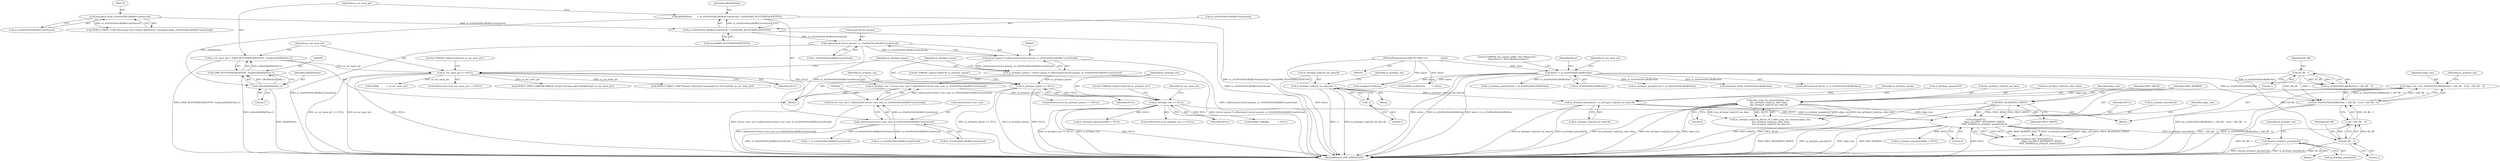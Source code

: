 digraph "0_Android_7558d03e6498e970b761aa44fff6b2c659202d95_2@API" {
"1000522" [label="(Call,close(m_pOutput_pmem[i].fd))"];
"1000491" [label="(Call,mmap(NULL,\n                        align_size,PROT_READ|PROT_WRITE,\n                        MAP_SHARED,m_pOutput_pmem[i].fd,0))"];
"1000228" [label="(Call,m_pOutput_ion == NULL)"];
"1000217" [label="(Call,m_pOutput_ion = (struct venc_ion *) calloc(sizeof (struct venc_ion), m_sOutPortDef.nBufferCountActual))"];
"1000219" [label="(Call,(struct venc_ion *) calloc(sizeof (struct venc_ion), m_sOutPortDef.nBufferCountActual))"];
"1000221" [label="(Call,calloc(sizeof (struct venc_ion), m_sOutPortDef.nBufferCountActual))"];
"1000202" [label="(Call,calloc(sizeof (struct pmem), m_sOutPortDef.nBufferCountActual))"];
"1000176" [label="(Call,m_sOutPortDef.nBufferCountActual * sizeof(OMX_BUFFERHEADERTYPE))"];
"1000169" [label="(Call,(unsigned int)m_sOutPortDef.nBufferCountActual)"];
"1000209" [label="(Call,m_pOutput_pmem == NULL)"];
"1000198" [label="(Call,m_pOutput_pmem = (struct pmem *) calloc(sizeof (struct pmem), m_sOutPortDef.nBufferCountActual))"];
"1000200" [label="(Call,(struct pmem *) calloc(sizeof (struct pmem), m_sOutPortDef.nBufferCountActual))"];
"1000190" [label="(Call,m_out_mem_ptr == NULL)"];
"1000182" [label="(Call,m_out_mem_ptr = (OMX_BUFFERHEADERTYPE  *)calloc(nBufHdrSize,1))"];
"1000184" [label="(Call,(OMX_BUFFERHEADERTYPE  *)calloc(nBufHdrSize,1))"];
"1000186" [label="(Call,calloc(nBufHdrSize,1))"];
"1000174" [label="(Call,nBufHdrSize        = m_sOutPortDef.nBufferCountActual * sizeof(OMX_BUFFERHEADERTYPE))"];
"1000415" [label="(Call,alloc_map_ion_memory(align_size,\n &m_pOutput_ion[i].ion_alloc_data,\n &m_pOutput_ion[i].fd_ion_data,0))"];
"1000395" [label="(Call,align_size = (m_sOutPortDef.nBufferSize + (SZ_4K - 1)) & ~(SZ_4K - 1))"];
"1000397" [label="(Call,(m_sOutPortDef.nBufferSize + (SZ_4K - 1)) & ~(SZ_4K - 1))"];
"1000138" [label="(Call,bytes != m_sOutPortDef.nBufferSize)"];
"1000108" [label="(MethodParameterIn,OMX_IN OMX_U32                   bytes)"];
"1000402" [label="(Call,SZ_4K - 1)"];
"1000405" [label="(Call,~(SZ_4K - 1))"];
"1000406" [label="(Call,SZ_4K - 1)"];
"1000494" [label="(Call,PROT_READ|PROT_WRITE)"];
"1000443" [label="(Call,m_pOutput_pmem[i].fd = m_pOutput_ion[i].fd_ion_data.fd)"];
"1000313" [label="(Call,m_pOutput_ion[i].fd_ion_data.fd=-1)"];
"1000321" [label="(Call,-1)"];
"1000423" [label="(Call,&m_pOutput_ion[i].fd_ion_data)"];
"1000219" [label="(Call,(struct venc_ion *) calloc(sizeof (struct venc_ion), m_sOutPortDef.nBufferCountActual))"];
"1000249" [label="(Call,i < m_sOutPortDef.nBufferCountActual)"];
"1000191" [label="(Identifier,m_out_mem_ptr)"];
"1000498" [label="(Call,m_pOutput_pmem[i].fd)"];
"1000176" [label="(Call,m_sOutPortDef.nBufferCountActual * sizeof(OMX_BUFFERHEADERTYPE))"];
"1000199" [label="(Identifier,m_pOutput_pmem)"];
"1000406" [label="(Call,SZ_4K - 1)"];
"1000394" [label="(Block,)"];
"1000192" [label="(Identifier,NULL)"];
"1000229" [label="(Identifier,m_pOutput_ion)"];
"1000407" [label="(Identifier,SZ_4K)"];
"1000396" [label="(Identifier,align_size)"];
"1000239" [label="(Call,bufHdr          =  m_out_mem_ptr)"];
"1000230" [label="(Identifier,NULL)"];
"1000398" [label="(Call,m_sOutPortDef.nBufferSize + (SZ_4K - 1))"];
"1000270" [label="(Call,bufHdr->nAllocLen          = bytes)"];
"1000222" [label="(Call,sizeof (struct venc_ion))"];
"1000344" [label="(Call,i< m_sOutPortDef.nBufferCountActual)"];
"1000186" [label="(Call,calloc(nBufHdrSize,1))"];
"1000327" [label="(Identifier,m_pOutput_ion)"];
"1000183" [label="(Identifier,m_out_mem_ptr)"];
"1000512" [label="(Block,)"];
"1000495" [label="(Identifier,PROT_READ)"];
"1000228" [label="(Call,m_pOutput_ion == NULL)"];
"1000449" [label="(Call,m_pOutput_ion[i].fd_ion_data.fd)"];
"1000515" [label="(Call,m_pOutput_pmem[i].buffer = NULL)"];
"1000580" [label="(Call,m_pOutput_pmem[i].size = m_sOutPortDef.nBufferSize)"];
"1000493" [label="(Identifier,align_size)"];
"1000531" [label="(Identifier,m_pOutput_ion)"];
"1000522" [label="(Call,close(m_pOutput_pmem[i].fd))"];
"1000497" [label="(Identifier,MAP_SHARED)"];
"1000177" [label="(Call,m_sOutPortDef.nBufferCountActual)"];
"1000203" [label="(Call,sizeof (struct pmem))"];
"1000211" [label="(Identifier,NULL)"];
"1000140" [label="(Call,m_sOutPortDef.nBufferSize)"];
"1000456" [label="(Call,m_pOutput_pmem[i].size = m_sOutPortDef.nBufferSize)"];
"1000167" [label="(Call,DEBUG_PRINT_LOW(\"Allocating First Output Buffer(%u)\",(unsigned int)m_sOutPortDef.nBufferCountActual))"];
"1000290" [label="(Call,bufHdr->pBuffer            = NULL)"];
"1000205" [label="(Call,m_sOutPortDef.nBufferCountActual)"];
"1000174" [label="(Call,nBufHdrSize        = m_sOutPortDef.nBufferCountActual * sizeof(OMX_BUFFERHEADERTYPE))"];
"1000412" [label="(Identifier,m_pOutput_ion)"];
"1000417" [label="(Call,&m_pOutput_ion[i].ion_alloc_data)"];
"1000149" [label="(Call,(unsigned int)m_sOutPortDef.nBufferSize)"];
"1000523" [label="(Call,m_pOutput_pmem[i].fd)"];
"1000503" [label="(Literal,0)"];
"1000184" [label="(Call,(OMX_BUFFERHEADERTYPE  *)calloc(nBufHdrSize,1))"];
"1000190" [label="(Call,m_out_mem_ptr == NULL)"];
"1000182" [label="(Call,m_out_mem_ptr = (OMX_BUFFERHEADERTYPE  *)calloc(nBufHdrSize,1))"];
"1000233" [label="(Literal,\"ERROR: calloc() Failed for m_pOutput_ion\")"];
"1000313" [label="(Call,m_pOutput_ion[i].fd_ion_data.fd=-1)"];
"1000221" [label="(Call,calloc(sizeof (struct venc_ion), m_sOutPortDef.nBufferCountActual))"];
"1000139" [label="(Identifier,bytes)"];
"1000237" [label="(Identifier,m_out_mem_ptr)"];
"1000217" [label="(Call,m_pOutput_ion = (struct venc_ion *) calloc(sizeof (struct venc_ion), m_sOutPortDef.nBufferCountActual))"];
"1000224" [label="(Call,m_sOutPortDef.nBufferCountActual)"];
"1000403" [label="(Identifier,SZ_4K)"];
"1000138" [label="(Call,bytes != m_sOutPortDef.nBufferSize)"];
"1000492" [label="(Identifier,NULL)"];
"1000494" [label="(Call,PROT_READ|PROT_WRITE)"];
"1000158" [label="(Identifier,m_out_mem_ptr)"];
"1000651" [label="(MethodReturn,OMX_ERRORTYPE)"];
"1000187" [label="(Identifier,nBufHdrSize)"];
"1000496" [label="(Identifier,PROT_WRITE)"];
"1000395" [label="(Call,align_size = (m_sOutPortDef.nBufferSize + (SZ_4K - 1)) & ~(SZ_4K - 1))"];
"1000169" [label="(Call,(unsigned int)m_sOutPortDef.nBufferCountActual)"];
"1000189" [label="(ControlStructure,if (m_out_mem_ptr == NULL))"];
"1000209" [label="(Call,m_pOutput_pmem == NULL)"];
"1000256" [label="(Block,)"];
"1000188" [label="(Literal,1)"];
"1000200" [label="(Call,(struct pmem *) calloc(sizeof (struct pmem), m_sOutPortDef.nBufferCountActual))"];
"1000314" [label="(Call,m_pOutput_ion[i].fd_ion_data.fd)"];
"1000472" [label="(Call,m_pOutput_pmem[i].buffer = NULL)"];
"1000322" [label="(Literal,1)"];
"1000159" [label="(Block,)"];
"1000443" [label="(Call,m_pOutput_pmem[i].fd = m_pOutput_ion[i].fd_ion_data.fd)"];
"1000429" [label="(Literal,0)"];
"1000195" [label="(Literal,\"ERROR: calloc() Failed for m_out_mem_ptr\")"];
"1000218" [label="(Identifier,m_pOutput_ion)"];
"1000180" [label="(Call,sizeof(OMX_BUFFERHEADERTYPE))"];
"1000409" [label="(Call,m_pOutput_ion[i].ion_device_fd = alloc_map_ion_memory(align_size,\n &m_pOutput_ion[i].ion_alloc_data,\n &m_pOutput_ion[i].fd_ion_data,0))"];
"1000137" [label="(ControlStructure,if (bytes != m_sOutPortDef.nBufferSize))"];
"1000202" [label="(Call,calloc(sizeof (struct pmem), m_sOutPortDef.nBufferCountActual))"];
"1000198" [label="(Call,m_pOutput_pmem = (struct pmem *) calloc(sizeof (struct pmem), m_sOutPortDef.nBufferCountActual))"];
"1000459" [label="(Identifier,m_pOutput_pmem)"];
"1000491" [label="(Call,mmap(NULL,\n                        align_size,PROT_READ|PROT_WRITE,\n                        MAP_SHARED,m_pOutput_pmem[i].fd,0))"];
"1000397" [label="(Call,(m_sOutPortDef.nBufferSize + (SZ_4K - 1)) & ~(SZ_4K - 1))"];
"1000146" [label="(Call,(unsigned int)bytes)"];
"1000175" [label="(Identifier,nBufHdrSize)"];
"1000415" [label="(Call,alloc_map_ion_memory(align_size,\n &m_pOutput_ion[i].ion_alloc_data,\n &m_pOutput_ion[i].fd_ion_data,0))"];
"1000108" [label="(MethodParameterIn,OMX_IN OMX_U32                   bytes)"];
"1000416" [label="(Identifier,align_size)"];
"1000214" [label="(Literal,\"ERROR: calloc() Failed for m_pOutput_pmem\")"];
"1000402" [label="(Call,SZ_4K - 1)"];
"1000334" [label="(Call,DEBUG_PRINT_ERROR(\"ERROR: Output buf mem alloc failed[0x%p]\",m_out_mem_ptr))"];
"1000444" [label="(Call,m_pOutput_pmem[i].fd)"];
"1000489" [label="(Call,(unsigned char *)mmap(NULL,\n                        align_size,PROT_READ|PROT_WRITE,\n                        MAP_SHARED,m_pOutput_pmem[i].fd,0))"];
"1000242" [label="(Call,DEBUG_PRINT_LOW(\"Memory Allocation Succeeded for OUT port%p\",m_out_mem_ptr))"];
"1000210" [label="(Identifier,m_pOutput_pmem)"];
"1000404" [label="(Literal,1)"];
"1000208" [label="(ControlStructure,if (m_pOutput_pmem == NULL))"];
"1000227" [label="(ControlStructure,if (m_pOutput_ion == NULL))"];
"1000408" [label="(Literal,1)"];
"1000145" [label="(Literal,\"ERROR: use_output_buffer: Size Mismatch!! \"\n \"bytes[%u] != Port.nBufferSize[%u]\")"];
"1000321" [label="(Call,-1)"];
"1000171" [label="(Call,m_sOutPortDef.nBufferCountActual)"];
"1000405" [label="(Call,~(SZ_4K - 1))"];
"1000522" -> "1000512"  [label="AST: "];
"1000522" -> "1000523"  [label="CFG: "];
"1000523" -> "1000522"  [label="AST: "];
"1000531" -> "1000522"  [label="CFG: "];
"1000522" -> "1000651"  [label="DDG: close(m_pOutput_pmem[i].fd)"];
"1000522" -> "1000651"  [label="DDG: m_pOutput_pmem[i].fd"];
"1000491" -> "1000522"  [label="DDG: m_pOutput_pmem[i].fd"];
"1000491" -> "1000489"  [label="AST: "];
"1000491" -> "1000503"  [label="CFG: "];
"1000492" -> "1000491"  [label="AST: "];
"1000493" -> "1000491"  [label="AST: "];
"1000494" -> "1000491"  [label="AST: "];
"1000497" -> "1000491"  [label="AST: "];
"1000498" -> "1000491"  [label="AST: "];
"1000503" -> "1000491"  [label="AST: "];
"1000489" -> "1000491"  [label="CFG: "];
"1000491" -> "1000651"  [label="DDG: PROT_READ|PROT_WRITE"];
"1000491" -> "1000651"  [label="DDG: m_pOutput_pmem[i].fd"];
"1000491" -> "1000651"  [label="DDG: align_size"];
"1000491" -> "1000651"  [label="DDG: MAP_SHARED"];
"1000491" -> "1000651"  [label="DDG: NULL"];
"1000491" -> "1000489"  [label="DDG: NULL"];
"1000491" -> "1000489"  [label="DDG: MAP_SHARED"];
"1000491" -> "1000489"  [label="DDG: 0"];
"1000491" -> "1000489"  [label="DDG: m_pOutput_pmem[i].fd"];
"1000491" -> "1000489"  [label="DDG: align_size"];
"1000491" -> "1000489"  [label="DDG: PROT_READ|PROT_WRITE"];
"1000228" -> "1000491"  [label="DDG: NULL"];
"1000415" -> "1000491"  [label="DDG: align_size"];
"1000494" -> "1000491"  [label="DDG: PROT_READ"];
"1000494" -> "1000491"  [label="DDG: PROT_WRITE"];
"1000443" -> "1000491"  [label="DDG: m_pOutput_pmem[i].fd"];
"1000491" -> "1000515"  [label="DDG: NULL"];
"1000228" -> "1000227"  [label="AST: "];
"1000228" -> "1000230"  [label="CFG: "];
"1000229" -> "1000228"  [label="AST: "];
"1000230" -> "1000228"  [label="AST: "];
"1000233" -> "1000228"  [label="CFG: "];
"1000237" -> "1000228"  [label="CFG: "];
"1000228" -> "1000651"  [label="DDG: m_pOutput_ion == NULL"];
"1000228" -> "1000651"  [label="DDG: m_pOutput_ion"];
"1000228" -> "1000651"  [label="DDG: NULL"];
"1000217" -> "1000228"  [label="DDG: m_pOutput_ion"];
"1000209" -> "1000228"  [label="DDG: NULL"];
"1000228" -> "1000290"  [label="DDG: NULL"];
"1000228" -> "1000472"  [label="DDG: NULL"];
"1000217" -> "1000159"  [label="AST: "];
"1000217" -> "1000219"  [label="CFG: "];
"1000218" -> "1000217"  [label="AST: "];
"1000219" -> "1000217"  [label="AST: "];
"1000229" -> "1000217"  [label="CFG: "];
"1000217" -> "1000651"  [label="DDG: (struct venc_ion *) calloc(sizeof (struct venc_ion), m_sOutPortDef.nBufferCountActual)"];
"1000219" -> "1000217"  [label="DDG: calloc(sizeof (struct venc_ion), m_sOutPortDef.nBufferCountActual)"];
"1000219" -> "1000221"  [label="CFG: "];
"1000220" -> "1000219"  [label="AST: "];
"1000221" -> "1000219"  [label="AST: "];
"1000219" -> "1000651"  [label="DDG: calloc(sizeof (struct venc_ion), m_sOutPortDef.nBufferCountActual)"];
"1000221" -> "1000219"  [label="DDG: m_sOutPortDef.nBufferCountActual"];
"1000221" -> "1000224"  [label="CFG: "];
"1000222" -> "1000221"  [label="AST: "];
"1000224" -> "1000221"  [label="AST: "];
"1000221" -> "1000651"  [label="DDG: m_sOutPortDef.nBufferCountActual"];
"1000202" -> "1000221"  [label="DDG: m_sOutPortDef.nBufferCountActual"];
"1000221" -> "1000249"  [label="DDG: m_sOutPortDef.nBufferCountActual"];
"1000221" -> "1000344"  [label="DDG: m_sOutPortDef.nBufferCountActual"];
"1000202" -> "1000200"  [label="AST: "];
"1000202" -> "1000205"  [label="CFG: "];
"1000203" -> "1000202"  [label="AST: "];
"1000205" -> "1000202"  [label="AST: "];
"1000200" -> "1000202"  [label="CFG: "];
"1000202" -> "1000651"  [label="DDG: m_sOutPortDef.nBufferCountActual"];
"1000202" -> "1000200"  [label="DDG: m_sOutPortDef.nBufferCountActual"];
"1000176" -> "1000202"  [label="DDG: m_sOutPortDef.nBufferCountActual"];
"1000176" -> "1000174"  [label="AST: "];
"1000176" -> "1000180"  [label="CFG: "];
"1000177" -> "1000176"  [label="AST: "];
"1000180" -> "1000176"  [label="AST: "];
"1000174" -> "1000176"  [label="CFG: "];
"1000176" -> "1000651"  [label="DDG: m_sOutPortDef.nBufferCountActual"];
"1000176" -> "1000174"  [label="DDG: m_sOutPortDef.nBufferCountActual"];
"1000169" -> "1000176"  [label="DDG: m_sOutPortDef.nBufferCountActual"];
"1000169" -> "1000167"  [label="AST: "];
"1000169" -> "1000171"  [label="CFG: "];
"1000170" -> "1000169"  [label="AST: "];
"1000171" -> "1000169"  [label="AST: "];
"1000167" -> "1000169"  [label="CFG: "];
"1000169" -> "1000167"  [label="DDG: m_sOutPortDef.nBufferCountActual"];
"1000209" -> "1000208"  [label="AST: "];
"1000209" -> "1000211"  [label="CFG: "];
"1000210" -> "1000209"  [label="AST: "];
"1000211" -> "1000209"  [label="AST: "];
"1000214" -> "1000209"  [label="CFG: "];
"1000218" -> "1000209"  [label="CFG: "];
"1000209" -> "1000651"  [label="DDG: m_pOutput_pmem == NULL"];
"1000209" -> "1000651"  [label="DDG: m_pOutput_pmem"];
"1000209" -> "1000651"  [label="DDG: NULL"];
"1000198" -> "1000209"  [label="DDG: m_pOutput_pmem"];
"1000190" -> "1000209"  [label="DDG: NULL"];
"1000198" -> "1000159"  [label="AST: "];
"1000198" -> "1000200"  [label="CFG: "];
"1000199" -> "1000198"  [label="AST: "];
"1000200" -> "1000198"  [label="AST: "];
"1000210" -> "1000198"  [label="CFG: "];
"1000198" -> "1000651"  [label="DDG: (struct pmem *) calloc(sizeof (struct pmem), m_sOutPortDef.nBufferCountActual)"];
"1000200" -> "1000198"  [label="DDG: calloc(sizeof (struct pmem), m_sOutPortDef.nBufferCountActual)"];
"1000201" -> "1000200"  [label="AST: "];
"1000200" -> "1000651"  [label="DDG: calloc(sizeof (struct pmem), m_sOutPortDef.nBufferCountActual)"];
"1000190" -> "1000189"  [label="AST: "];
"1000190" -> "1000192"  [label="CFG: "];
"1000191" -> "1000190"  [label="AST: "];
"1000192" -> "1000190"  [label="AST: "];
"1000195" -> "1000190"  [label="CFG: "];
"1000199" -> "1000190"  [label="CFG: "];
"1000190" -> "1000651"  [label="DDG: m_out_mem_ptr == NULL"];
"1000190" -> "1000651"  [label="DDG: m_out_mem_ptr"];
"1000190" -> "1000651"  [label="DDG: NULL"];
"1000182" -> "1000190"  [label="DDG: m_out_mem_ptr"];
"1000190" -> "1000239"  [label="DDG: m_out_mem_ptr"];
"1000190" -> "1000242"  [label="DDG: m_out_mem_ptr"];
"1000190" -> "1000334"  [label="DDG: m_out_mem_ptr"];
"1000182" -> "1000159"  [label="AST: "];
"1000182" -> "1000184"  [label="CFG: "];
"1000183" -> "1000182"  [label="AST: "];
"1000184" -> "1000182"  [label="AST: "];
"1000191" -> "1000182"  [label="CFG: "];
"1000182" -> "1000651"  [label="DDG: (OMX_BUFFERHEADERTYPE  *)calloc(nBufHdrSize,1)"];
"1000184" -> "1000182"  [label="DDG: calloc(nBufHdrSize,1)"];
"1000184" -> "1000186"  [label="CFG: "];
"1000185" -> "1000184"  [label="AST: "];
"1000186" -> "1000184"  [label="AST: "];
"1000184" -> "1000651"  [label="DDG: calloc(nBufHdrSize,1)"];
"1000186" -> "1000184"  [label="DDG: nBufHdrSize"];
"1000186" -> "1000184"  [label="DDG: 1"];
"1000186" -> "1000188"  [label="CFG: "];
"1000187" -> "1000186"  [label="AST: "];
"1000188" -> "1000186"  [label="AST: "];
"1000186" -> "1000651"  [label="DDG: nBufHdrSize"];
"1000174" -> "1000186"  [label="DDG: nBufHdrSize"];
"1000174" -> "1000159"  [label="AST: "];
"1000175" -> "1000174"  [label="AST: "];
"1000183" -> "1000174"  [label="CFG: "];
"1000174" -> "1000651"  [label="DDG: m_sOutPortDef.nBufferCountActual * sizeof(OMX_BUFFERHEADERTYPE)"];
"1000415" -> "1000409"  [label="AST: "];
"1000415" -> "1000429"  [label="CFG: "];
"1000416" -> "1000415"  [label="AST: "];
"1000417" -> "1000415"  [label="AST: "];
"1000423" -> "1000415"  [label="AST: "];
"1000429" -> "1000415"  [label="AST: "];
"1000409" -> "1000415"  [label="CFG: "];
"1000415" -> "1000651"  [label="DDG: &m_pOutput_ion[i].fd_ion_data"];
"1000415" -> "1000651"  [label="DDG: align_size"];
"1000415" -> "1000651"  [label="DDG: &m_pOutput_ion[i].ion_alloc_data"];
"1000415" -> "1000409"  [label="DDG: align_size"];
"1000415" -> "1000409"  [label="DDG: &m_pOutput_ion[i].ion_alloc_data"];
"1000415" -> "1000409"  [label="DDG: &m_pOutput_ion[i].fd_ion_data"];
"1000415" -> "1000409"  [label="DDG: 0"];
"1000395" -> "1000415"  [label="DDG: align_size"];
"1000395" -> "1000394"  [label="AST: "];
"1000395" -> "1000397"  [label="CFG: "];
"1000396" -> "1000395"  [label="AST: "];
"1000397" -> "1000395"  [label="AST: "];
"1000412" -> "1000395"  [label="CFG: "];
"1000395" -> "1000651"  [label="DDG: (m_sOutPortDef.nBufferSize + (SZ_4K - 1)) & ~(SZ_4K - 1)"];
"1000397" -> "1000395"  [label="DDG: m_sOutPortDef.nBufferSize + (SZ_4K - 1)"];
"1000397" -> "1000395"  [label="DDG: ~(SZ_4K - 1)"];
"1000397" -> "1000405"  [label="CFG: "];
"1000398" -> "1000397"  [label="AST: "];
"1000405" -> "1000397"  [label="AST: "];
"1000397" -> "1000651"  [label="DDG: ~(SZ_4K - 1)"];
"1000397" -> "1000651"  [label="DDG: m_sOutPortDef.nBufferSize + (SZ_4K - 1)"];
"1000138" -> "1000397"  [label="DDG: m_sOutPortDef.nBufferSize"];
"1000402" -> "1000397"  [label="DDG: SZ_4K"];
"1000402" -> "1000397"  [label="DDG: 1"];
"1000405" -> "1000397"  [label="DDG: SZ_4K - 1"];
"1000138" -> "1000137"  [label="AST: "];
"1000138" -> "1000140"  [label="CFG: "];
"1000139" -> "1000138"  [label="AST: "];
"1000140" -> "1000138"  [label="AST: "];
"1000145" -> "1000138"  [label="CFG: "];
"1000158" -> "1000138"  [label="CFG: "];
"1000138" -> "1000651"  [label="DDG: bytes"];
"1000138" -> "1000651"  [label="DDG: m_sOutPortDef.nBufferSize"];
"1000138" -> "1000651"  [label="DDG: bytes != m_sOutPortDef.nBufferSize"];
"1000108" -> "1000138"  [label="DDG: bytes"];
"1000138" -> "1000146"  [label="DDG: bytes"];
"1000138" -> "1000149"  [label="DDG: m_sOutPortDef.nBufferSize"];
"1000138" -> "1000270"  [label="DDG: bytes"];
"1000138" -> "1000398"  [label="DDG: m_sOutPortDef.nBufferSize"];
"1000138" -> "1000456"  [label="DDG: m_sOutPortDef.nBufferSize"];
"1000138" -> "1000580"  [label="DDG: m_sOutPortDef.nBufferSize"];
"1000108" -> "1000103"  [label="AST: "];
"1000108" -> "1000651"  [label="DDG: bytes"];
"1000108" -> "1000146"  [label="DDG: bytes"];
"1000108" -> "1000270"  [label="DDG: bytes"];
"1000402" -> "1000398"  [label="AST: "];
"1000402" -> "1000404"  [label="CFG: "];
"1000403" -> "1000402"  [label="AST: "];
"1000404" -> "1000402"  [label="AST: "];
"1000398" -> "1000402"  [label="CFG: "];
"1000402" -> "1000398"  [label="DDG: SZ_4K"];
"1000402" -> "1000398"  [label="DDG: 1"];
"1000402" -> "1000406"  [label="DDG: SZ_4K"];
"1000405" -> "1000406"  [label="CFG: "];
"1000406" -> "1000405"  [label="AST: "];
"1000405" -> "1000651"  [label="DDG: SZ_4K - 1"];
"1000406" -> "1000405"  [label="DDG: SZ_4K"];
"1000406" -> "1000405"  [label="DDG: 1"];
"1000406" -> "1000408"  [label="CFG: "];
"1000407" -> "1000406"  [label="AST: "];
"1000408" -> "1000406"  [label="AST: "];
"1000406" -> "1000651"  [label="DDG: SZ_4K"];
"1000494" -> "1000496"  [label="CFG: "];
"1000495" -> "1000494"  [label="AST: "];
"1000496" -> "1000494"  [label="AST: "];
"1000497" -> "1000494"  [label="CFG: "];
"1000494" -> "1000651"  [label="DDG: PROT_WRITE"];
"1000494" -> "1000651"  [label="DDG: PROT_READ"];
"1000443" -> "1000394"  [label="AST: "];
"1000443" -> "1000449"  [label="CFG: "];
"1000444" -> "1000443"  [label="AST: "];
"1000449" -> "1000443"  [label="AST: "];
"1000459" -> "1000443"  [label="CFG: "];
"1000443" -> "1000651"  [label="DDG: m_pOutput_ion[i].fd_ion_data.fd"];
"1000443" -> "1000651"  [label="DDG: m_pOutput_pmem[i].fd"];
"1000313" -> "1000443"  [label="DDG: m_pOutput_ion[i].fd_ion_data.fd"];
"1000313" -> "1000256"  [label="AST: "];
"1000313" -> "1000321"  [label="CFG: "];
"1000314" -> "1000313"  [label="AST: "];
"1000321" -> "1000313"  [label="AST: "];
"1000327" -> "1000313"  [label="CFG: "];
"1000313" -> "1000651"  [label="DDG: -1"];
"1000313" -> "1000651"  [label="DDG: m_pOutput_ion[i].fd_ion_data.fd"];
"1000321" -> "1000313"  [label="DDG: 1"];
"1000321" -> "1000322"  [label="CFG: "];
"1000322" -> "1000321"  [label="AST: "];
}

